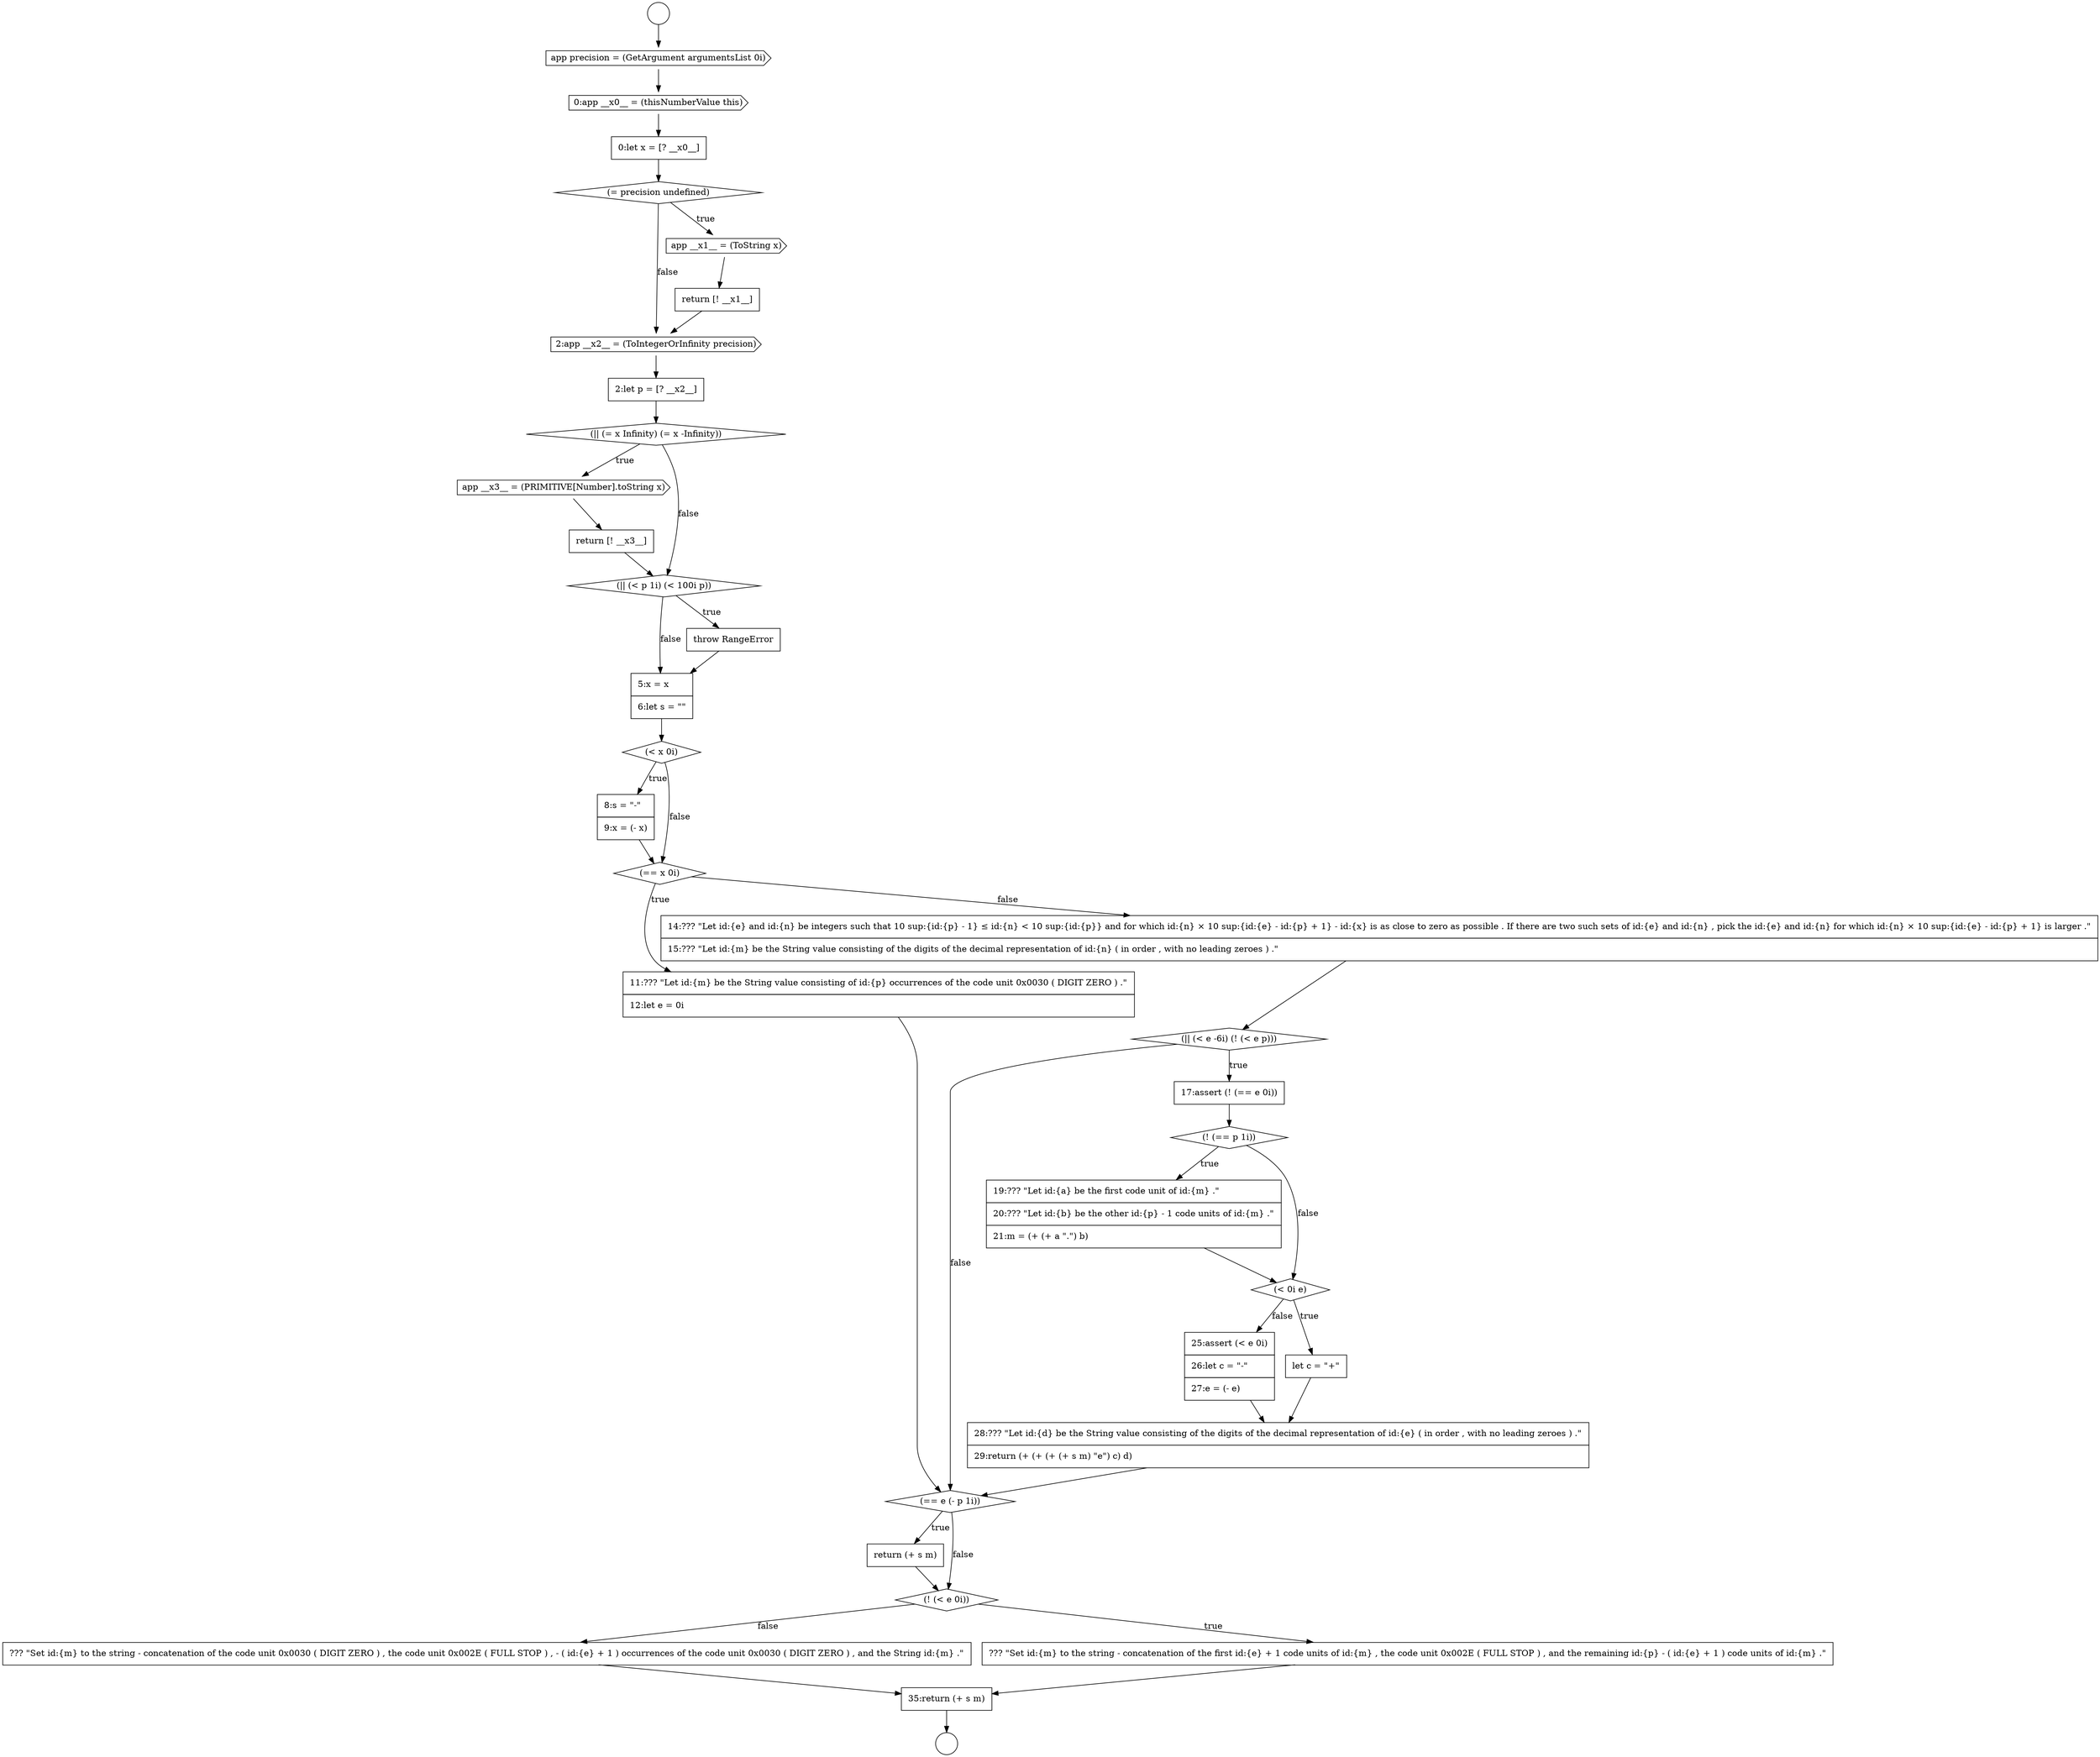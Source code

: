 digraph {
  node12689 [shape=none, margin=0, label=<<font color="black">
    <table border="0" cellborder="1" cellspacing="0" cellpadding="10">
      <tr><td align="left">25:assert (&lt; e 0i)</td></tr>
      <tr><td align="left">26:let c = &quot;-&quot;</td></tr>
      <tr><td align="left">27:e = (- e)</td></tr>
    </table>
  </font>> color="black" fillcolor="white" style=filled]
  node12686 [shape=none, margin=0, label=<<font color="black">
    <table border="0" cellborder="1" cellspacing="0" cellpadding="10">
      <tr><td align="left">19:??? &quot;Let id:{a} be the first code unit of id:{m} .&quot;</td></tr>
      <tr><td align="left">20:??? &quot;Let id:{b} be the other id:{p} - 1 code units of id:{m} .&quot;</td></tr>
      <tr><td align="left">21:m = (+ (+ a &quot;.&quot;) b)</td></tr>
    </table>
  </font>> color="black" fillcolor="white" style=filled]
  node12673 [shape=cds, label=<<font color="black">app __x3__ = (PRIMITIVE[Number].toString x)</font>> color="black" fillcolor="white" style=filled]
  node12692 [shape=none, margin=0, label=<<font color="black">
    <table border="0" cellborder="1" cellspacing="0" cellpadding="10">
      <tr><td align="left">return (+ s m)</td></tr>
    </table>
  </font>> color="black" fillcolor="white" style=filled]
  node12667 [shape=diamond, label=<<font color="black">(= precision undefined)</font>> color="black" fillcolor="white" style=filled]
  node12696 [shape=none, margin=0, label=<<font color="black">
    <table border="0" cellborder="1" cellspacing="0" cellpadding="10">
      <tr><td align="left">35:return (+ s m)</td></tr>
    </table>
  </font>> color="black" fillcolor="white" style=filled]
  node12671 [shape=none, margin=0, label=<<font color="black">
    <table border="0" cellborder="1" cellspacing="0" cellpadding="10">
      <tr><td align="left">2:let p = [? __x2__]</td></tr>
    </table>
  </font>> color="black" fillcolor="white" style=filled]
  node12677 [shape=none, margin=0, label=<<font color="black">
    <table border="0" cellborder="1" cellspacing="0" cellpadding="10">
      <tr><td align="left">5:x = x</td></tr>
      <tr><td align="left">6:let s = &quot;&quot;</td></tr>
    </table>
  </font>> color="black" fillcolor="white" style=filled]
  node12683 [shape=diamond, label=<<font color="black">(|| (&lt; e -6i) (! (&lt; e p)))</font>> color="black" fillcolor="white" style=filled]
  node12691 [shape=diamond, label=<<font color="black">(== e (- p 1i))</font>> color="black" fillcolor="white" style=filled]
  node12695 [shape=none, margin=0, label=<<font color="black">
    <table border="0" cellborder="1" cellspacing="0" cellpadding="10">
      <tr><td align="left">??? &quot;Set id:{m} to the string - concatenation of the code unit 0x0030 ( DIGIT ZERO ) , the code unit 0x002E ( FULL STOP ) , - ( id:{e} + 1 ) occurrences of the code unit 0x0030 ( DIGIT ZERO ) , and the String id:{m} .&quot;</td></tr>
    </table>
  </font>> color="black" fillcolor="white" style=filled]
  node12684 [shape=none, margin=0, label=<<font color="black">
    <table border="0" cellborder="1" cellspacing="0" cellpadding="10">
      <tr><td align="left">17:assert (! (== e 0i))</td></tr>
    </table>
  </font>> color="black" fillcolor="white" style=filled]
  node12665 [shape=cds, label=<<font color="black">0:app __x0__ = (thisNumberValue this)</font>> color="black" fillcolor="white" style=filled]
  node12690 [shape=none, margin=0, label=<<font color="black">
    <table border="0" cellborder="1" cellspacing="0" cellpadding="10">
      <tr><td align="left">28:??? &quot;Let id:{d} be the String value consisting of the digits of the decimal representation of id:{e} ( in order , with no leading zeroes ) .&quot;</td></tr>
      <tr><td align="left">29:return (+ (+ (+ (+ s m) &quot;e&quot;) c) d)</td></tr>
    </table>
  </font>> color="black" fillcolor="white" style=filled]
  node12675 [shape=diamond, label=<<font color="black">(|| (&lt; p 1i) (&lt; 100i p))</font>> color="black" fillcolor="white" style=filled]
  node12681 [shape=none, margin=0, label=<<font color="black">
    <table border="0" cellborder="1" cellspacing="0" cellpadding="10">
      <tr><td align="left">11:??? &quot;Let id:{m} be the String value consisting of id:{p} occurrences of the code unit 0x0030 ( DIGIT ZERO ) .&quot;</td></tr>
      <tr><td align="left">12:let e = 0i</td></tr>
    </table>
  </font>> color="black" fillcolor="white" style=filled]
  node12679 [shape=none, margin=0, label=<<font color="black">
    <table border="0" cellborder="1" cellspacing="0" cellpadding="10">
      <tr><td align="left">8:s = &quot;-&quot;</td></tr>
      <tr><td align="left">9:x = (- x)</td></tr>
    </table>
  </font>> color="black" fillcolor="white" style=filled]
  node12669 [shape=none, margin=0, label=<<font color="black">
    <table border="0" cellborder="1" cellspacing="0" cellpadding="10">
      <tr><td align="left">return [! __x1__]</td></tr>
    </table>
  </font>> color="black" fillcolor="white" style=filled]
  node12694 [shape=none, margin=0, label=<<font color="black">
    <table border="0" cellborder="1" cellspacing="0" cellpadding="10">
      <tr><td align="left">??? &quot;Set id:{m} to the string - concatenation of the first id:{e} + 1 code units of id:{m} , the code unit 0x002E ( FULL STOP ) , and the remaining id:{p} - ( id:{e} + 1 ) code units of id:{m} .&quot;</td></tr>
    </table>
  </font>> color="black" fillcolor="white" style=filled]
  node12674 [shape=none, margin=0, label=<<font color="black">
    <table border="0" cellborder="1" cellspacing="0" cellpadding="10">
      <tr><td align="left">return [! __x3__]</td></tr>
    </table>
  </font>> color="black" fillcolor="white" style=filled]
  node12666 [shape=none, margin=0, label=<<font color="black">
    <table border="0" cellborder="1" cellspacing="0" cellpadding="10">
      <tr><td align="left">0:let x = [? __x0__]</td></tr>
    </table>
  </font>> color="black" fillcolor="white" style=filled]
  node12693 [shape=diamond, label=<<font color="black">(! (&lt; e 0i))</font>> color="black" fillcolor="white" style=filled]
  node12682 [shape=none, margin=0, label=<<font color="black">
    <table border="0" cellborder="1" cellspacing="0" cellpadding="10">
      <tr><td align="left">14:??? &quot;Let id:{e} and id:{n} be integers such that 10 sup:{id:{p} - 1} &le; id:{n} &lt; 10 sup:{id:{p}} and for which id:{n} &times; 10 sup:{id:{e} - id:{p} + 1} - id:{x} is as close to zero as possible . If there are two such sets of id:{e} and id:{n} , pick the id:{e} and id:{n} for which id:{n} &times; 10 sup:{id:{e} - id:{p} + 1} is larger .&quot;</td></tr>
      <tr><td align="left">15:??? &quot;Let id:{m} be the String value consisting of the digits of the decimal representation of id:{n} ( in order , with no leading zeroes ) .&quot;</td></tr>
    </table>
  </font>> color="black" fillcolor="white" style=filled]
  node12678 [shape=diamond, label=<<font color="black">(&lt; x 0i)</font>> color="black" fillcolor="white" style=filled]
  node12670 [shape=cds, label=<<font color="black">2:app __x2__ = (ToIntegerOrInfinity precision)</font>> color="black" fillcolor="white" style=filled]
  node12664 [shape=cds, label=<<font color="black">app precision = (GetArgument argumentsList 0i)</font>> color="black" fillcolor="white" style=filled]
  node12687 [shape=diamond, label=<<font color="black">(&lt; 0i e)</font>> color="black" fillcolor="white" style=filled]
  node12688 [shape=none, margin=0, label=<<font color="black">
    <table border="0" cellborder="1" cellspacing="0" cellpadding="10">
      <tr><td align="left">let c = &quot;+&quot;</td></tr>
    </table>
  </font>> color="black" fillcolor="white" style=filled]
  node12663 [shape=circle label=" " color="black" fillcolor="white" style=filled]
  node12676 [shape=none, margin=0, label=<<font color="black">
    <table border="0" cellborder="1" cellspacing="0" cellpadding="10">
      <tr><td align="left">throw RangeError</td></tr>
    </table>
  </font>> color="black" fillcolor="white" style=filled]
  node12668 [shape=cds, label=<<font color="black">app __x1__ = (ToString x)</font>> color="black" fillcolor="white" style=filled]
  node12680 [shape=diamond, label=<<font color="black">(== x 0i)</font>> color="black" fillcolor="white" style=filled]
  node12672 [shape=diamond, label=<<font color="black">(|| (= x Infinity) (= x -Infinity))</font>> color="black" fillcolor="white" style=filled]
  node12662 [shape=circle label=" " color="black" fillcolor="white" style=filled]
  node12685 [shape=diamond, label=<<font color="black">(! (== p 1i))</font>> color="black" fillcolor="white" style=filled]
  node12673 -> node12674 [ color="black"]
  node12679 -> node12680 [ color="black"]
  node12677 -> node12678 [ color="black"]
  node12684 -> node12685 [ color="black"]
  node12691 -> node12692 [label=<<font color="black">true</font>> color="black"]
  node12691 -> node12693 [label=<<font color="black">false</font>> color="black"]
  node12692 -> node12693 [ color="black"]
  node12668 -> node12669 [ color="black"]
  node12682 -> node12683 [ color="black"]
  node12670 -> node12671 [ color="black"]
  node12680 -> node12681 [label=<<font color="black">true</font>> color="black"]
  node12680 -> node12682 [label=<<font color="black">false</font>> color="black"]
  node12686 -> node12687 [ color="black"]
  node12693 -> node12694 [label=<<font color="black">true</font>> color="black"]
  node12693 -> node12695 [label=<<font color="black">false</font>> color="black"]
  node12683 -> node12684 [label=<<font color="black">true</font>> color="black"]
  node12683 -> node12691 [label=<<font color="black">false</font>> color="black"]
  node12681 -> node12691 [ color="black"]
  node12696 -> node12663 [ color="black"]
  node12689 -> node12690 [ color="black"]
  node12690 -> node12691 [ color="black"]
  node12687 -> node12688 [label=<<font color="black">true</font>> color="black"]
  node12687 -> node12689 [label=<<font color="black">false</font>> color="black"]
  node12664 -> node12665 [ color="black"]
  node12665 -> node12666 [ color="black"]
  node12672 -> node12673 [label=<<font color="black">true</font>> color="black"]
  node12672 -> node12675 [label=<<font color="black">false</font>> color="black"]
  node12667 -> node12668 [label=<<font color="black">true</font>> color="black"]
  node12667 -> node12670 [label=<<font color="black">false</font>> color="black"]
  node12669 -> node12670 [ color="black"]
  node12674 -> node12675 [ color="black"]
  node12695 -> node12696 [ color="black"]
  node12694 -> node12696 [ color="black"]
  node12662 -> node12664 [ color="black"]
  node12671 -> node12672 [ color="black"]
  node12688 -> node12690 [ color="black"]
  node12675 -> node12676 [label=<<font color="black">true</font>> color="black"]
  node12675 -> node12677 [label=<<font color="black">false</font>> color="black"]
  node12676 -> node12677 [ color="black"]
  node12685 -> node12686 [label=<<font color="black">true</font>> color="black"]
  node12685 -> node12687 [label=<<font color="black">false</font>> color="black"]
  node12678 -> node12679 [label=<<font color="black">true</font>> color="black"]
  node12678 -> node12680 [label=<<font color="black">false</font>> color="black"]
  node12666 -> node12667 [ color="black"]
}
